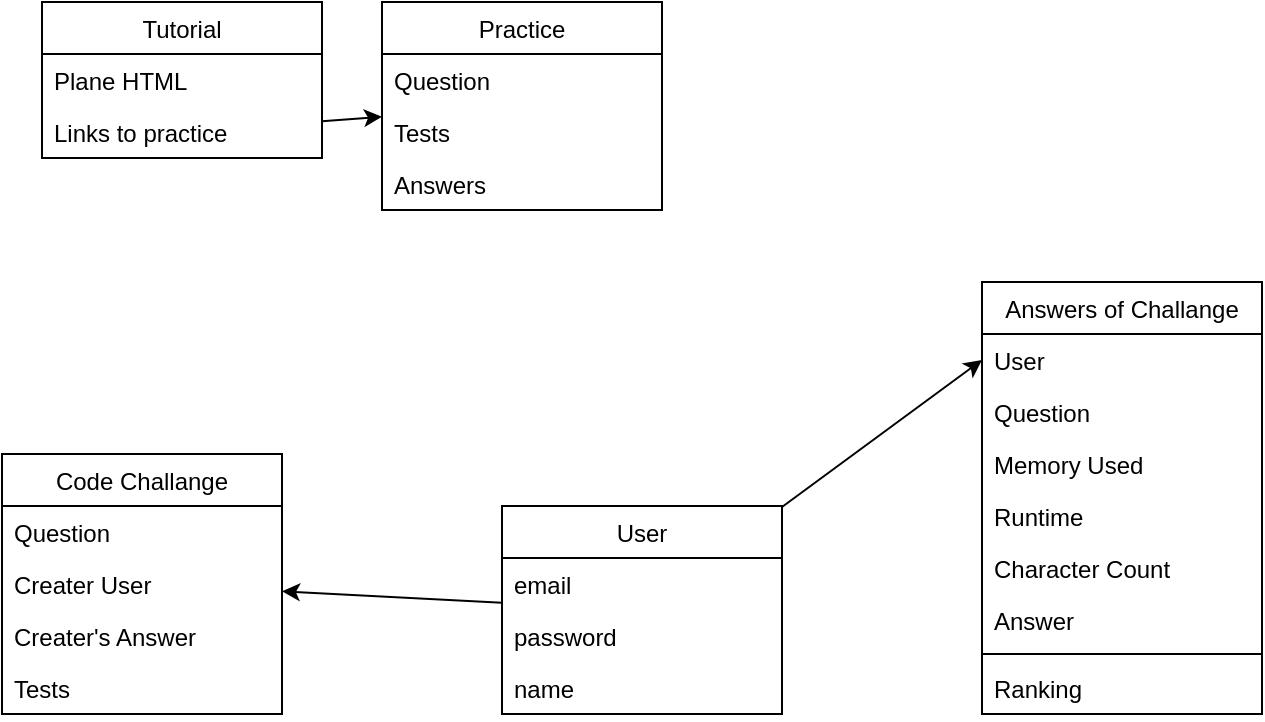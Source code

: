 <mxfile version="13.7.9" type="device"><diagram id="Cio3EL1TElh7M_qLvH1y" name="Page-1"><mxGraphModel dx="1038" dy="607" grid="1" gridSize="10" guides="1" tooltips="1" connect="1" arrows="1" fold="1" page="1" pageScale="1" pageWidth="700" pageHeight="600" math="0" shadow="0"><root><mxCell id="0"/><mxCell id="1" parent="0"/><mxCell id="wwYWrDYzLke6Og9ZQbJo-1" value="Tutorial" style="swimlane;fontStyle=0;childLayout=stackLayout;horizontal=1;startSize=26;fillColor=none;horizontalStack=0;resizeParent=1;resizeParentMax=0;resizeLast=0;collapsible=1;marginBottom=0;" parent="1" vertex="1"><mxGeometry x="40" y="40" width="140" height="78" as="geometry"/></mxCell><mxCell id="wwYWrDYzLke6Og9ZQbJo-2" value="Plane HTML" style="text;strokeColor=none;fillColor=none;align=left;verticalAlign=top;spacingLeft=4;spacingRight=4;overflow=hidden;rotatable=0;points=[[0,0.5],[1,0.5]];portConstraint=eastwest;" parent="wwYWrDYzLke6Og9ZQbJo-1" vertex="1"><mxGeometry y="26" width="140" height="26" as="geometry"/></mxCell><mxCell id="wwYWrDYzLke6Og9ZQbJo-3" value="Links to practice" style="text;strokeColor=none;fillColor=none;align=left;verticalAlign=top;spacingLeft=4;spacingRight=4;overflow=hidden;rotatable=0;points=[[0,0.5],[1,0.5]];portConstraint=eastwest;" parent="wwYWrDYzLke6Og9ZQbJo-1" vertex="1"><mxGeometry y="52" width="140" height="26" as="geometry"/></mxCell><mxCell id="wwYWrDYzLke6Og9ZQbJo-5" value="Practice" style="swimlane;fontStyle=0;childLayout=stackLayout;horizontal=1;startSize=26;fillColor=none;horizontalStack=0;resizeParent=1;resizeParentMax=0;resizeLast=0;collapsible=1;marginBottom=0;" parent="1" vertex="1"><mxGeometry x="210" y="40" width="140" height="104" as="geometry"/></mxCell><mxCell id="wwYWrDYzLke6Og9ZQbJo-6" value="Question" style="text;strokeColor=none;fillColor=none;align=left;verticalAlign=top;spacingLeft=4;spacingRight=4;overflow=hidden;rotatable=0;points=[[0,0.5],[1,0.5]];portConstraint=eastwest;" parent="wwYWrDYzLke6Og9ZQbJo-5" vertex="1"><mxGeometry y="26" width="140" height="26" as="geometry"/></mxCell><mxCell id="wwYWrDYzLke6Og9ZQbJo-7" value="Tests" style="text;strokeColor=none;fillColor=none;align=left;verticalAlign=top;spacingLeft=4;spacingRight=4;overflow=hidden;rotatable=0;points=[[0,0.5],[1,0.5]];portConstraint=eastwest;" parent="wwYWrDYzLke6Og9ZQbJo-5" vertex="1"><mxGeometry y="52" width="140" height="26" as="geometry"/></mxCell><mxCell id="wwYWrDYzLke6Og9ZQbJo-8" value="Answers" style="text;strokeColor=none;fillColor=none;align=left;verticalAlign=top;spacingLeft=4;spacingRight=4;overflow=hidden;rotatable=0;points=[[0,0.5],[1,0.5]];portConstraint=eastwest;" parent="wwYWrDYzLke6Og9ZQbJo-5" vertex="1"><mxGeometry y="78" width="140" height="26" as="geometry"/></mxCell><mxCell id="OqkARSihNPARqk--T6g3-1" value="" style="endArrow=classic;html=1;entryX=0;entryY=0.5;entryDx=0;entryDy=0;" edge="1" parent="1" source="wwYWrDYzLke6Og9ZQbJo-21" target="wwYWrDYzLke6Og9ZQbJo-15"><mxGeometry width="50" height="50" relative="1" as="geometry"><mxPoint x="320" y="340" as="sourcePoint"/><mxPoint x="370" y="290" as="targetPoint"/></mxGeometry></mxCell><mxCell id="OqkARSihNPARqk--T6g3-2" value="" style="endArrow=classic;html=1;" edge="1" parent="1" source="wwYWrDYzLke6Og9ZQbJo-3" target="wwYWrDYzLke6Og9ZQbJo-5"><mxGeometry width="50" height="50" relative="1" as="geometry"><mxPoint x="320" y="340" as="sourcePoint"/><mxPoint x="370" y="290" as="targetPoint"/></mxGeometry></mxCell><mxCell id="OqkARSihNPARqk--T6g3-4" value="" style="endArrow=classic;html=1;" edge="1" parent="1" source="wwYWrDYzLke6Og9ZQbJo-21" target="wwYWrDYzLke6Og9ZQbJo-11"><mxGeometry width="50" height="50" relative="1" as="geometry"><mxPoint x="320" y="340" as="sourcePoint"/><mxPoint x="370" y="290" as="targetPoint"/></mxGeometry></mxCell><mxCell id="wwYWrDYzLke6Og9ZQbJo-14" value="Answers of Challange" style="swimlane;fontStyle=0;childLayout=stackLayout;horizontal=1;startSize=26;fillColor=none;horizontalStack=0;resizeParent=1;resizeParentMax=0;resizeLast=0;collapsible=1;marginBottom=0;" parent="1" vertex="1"><mxGeometry x="510" y="180" width="140" height="216" as="geometry"/></mxCell><mxCell id="wwYWrDYzLke6Og9ZQbJo-15" value="User" style="text;strokeColor=none;fillColor=none;align=left;verticalAlign=top;spacingLeft=4;spacingRight=4;overflow=hidden;rotatable=0;points=[[0,0.5],[1,0.5]];portConstraint=eastwest;" parent="wwYWrDYzLke6Og9ZQbJo-14" vertex="1"><mxGeometry y="26" width="140" height="26" as="geometry"/></mxCell><mxCell id="wwYWrDYzLke6Og9ZQbJo-16" value="Question" style="text;strokeColor=none;fillColor=none;align=left;verticalAlign=top;spacingLeft=4;spacingRight=4;overflow=hidden;rotatable=0;points=[[0,0.5],[1,0.5]];portConstraint=eastwest;" parent="wwYWrDYzLke6Og9ZQbJo-14" vertex="1"><mxGeometry y="52" width="140" height="26" as="geometry"/></mxCell><mxCell id="wwYWrDYzLke6Og9ZQbJo-20" value="Memory Used" style="text;strokeColor=none;fillColor=none;align=left;verticalAlign=top;spacingLeft=4;spacingRight=4;overflow=hidden;rotatable=0;points=[[0,0.5],[1,0.5]];portConstraint=eastwest;" parent="wwYWrDYzLke6Og9ZQbJo-14" vertex="1"><mxGeometry y="78" width="140" height="26" as="geometry"/></mxCell><mxCell id="wwYWrDYzLke6Og9ZQbJo-19" value="Runtime" style="text;strokeColor=none;fillColor=none;align=left;verticalAlign=top;spacingLeft=4;spacingRight=4;overflow=hidden;rotatable=0;points=[[0,0.5],[1,0.5]];portConstraint=eastwest;" parent="wwYWrDYzLke6Og9ZQbJo-14" vertex="1"><mxGeometry y="104" width="140" height="26" as="geometry"/></mxCell><mxCell id="wwYWrDYzLke6Og9ZQbJo-27" value="Character Count" style="text;strokeColor=none;fillColor=none;align=left;verticalAlign=top;spacingLeft=4;spacingRight=4;overflow=hidden;rotatable=0;points=[[0,0.5],[1,0.5]];portConstraint=eastwest;" parent="wwYWrDYzLke6Og9ZQbJo-14" vertex="1"><mxGeometry y="130" width="140" height="26" as="geometry"/></mxCell><mxCell id="wwYWrDYzLke6Og9ZQbJo-17" value="Answer" style="text;strokeColor=none;fillColor=none;align=left;verticalAlign=top;spacingLeft=4;spacingRight=4;overflow=hidden;rotatable=0;points=[[0,0.5],[1,0.5]];portConstraint=eastwest;" parent="wwYWrDYzLke6Og9ZQbJo-14" vertex="1"><mxGeometry y="156" width="140" height="26" as="geometry"/></mxCell><mxCell id="wwYWrDYzLke6Og9ZQbJo-26" value="" style="line;strokeWidth=1;fillColor=none;align=left;verticalAlign=middle;spacingTop=-1;spacingLeft=3;spacingRight=3;rotatable=0;labelPosition=right;points=[];portConstraint=eastwest;" parent="wwYWrDYzLke6Og9ZQbJo-14" vertex="1"><mxGeometry y="182" width="140" height="8" as="geometry"/></mxCell><mxCell id="wwYWrDYzLke6Og9ZQbJo-25" value="Ranking" style="text;strokeColor=none;fillColor=none;align=left;verticalAlign=top;spacingLeft=4;spacingRight=4;overflow=hidden;rotatable=0;points=[[0,0.5],[1,0.5]];portConstraint=eastwest;" parent="wwYWrDYzLke6Og9ZQbJo-14" vertex="1"><mxGeometry y="190" width="140" height="26" as="geometry"/></mxCell><mxCell id="wwYWrDYzLke6Og9ZQbJo-21" value="User" style="swimlane;fontStyle=0;childLayout=stackLayout;horizontal=1;startSize=26;fillColor=none;horizontalStack=0;resizeParent=1;resizeParentMax=0;resizeLast=0;collapsible=1;marginBottom=0;" parent="1" vertex="1"><mxGeometry x="270" y="292" width="140" height="104" as="geometry"/></mxCell><mxCell id="wwYWrDYzLke6Og9ZQbJo-22" value="email" style="text;strokeColor=none;fillColor=none;align=left;verticalAlign=top;spacingLeft=4;spacingRight=4;overflow=hidden;rotatable=0;points=[[0,0.5],[1,0.5]];portConstraint=eastwest;" parent="wwYWrDYzLke6Og9ZQbJo-21" vertex="1"><mxGeometry y="26" width="140" height="26" as="geometry"/></mxCell><mxCell id="wwYWrDYzLke6Og9ZQbJo-23" value="password" style="text;strokeColor=none;fillColor=none;align=left;verticalAlign=top;spacingLeft=4;spacingRight=4;overflow=hidden;rotatable=0;points=[[0,0.5],[1,0.5]];portConstraint=eastwest;" parent="wwYWrDYzLke6Og9ZQbJo-21" vertex="1"><mxGeometry y="52" width="140" height="26" as="geometry"/></mxCell><mxCell id="wwYWrDYzLke6Og9ZQbJo-24" value="name" style="text;strokeColor=none;fillColor=none;align=left;verticalAlign=top;spacingLeft=4;spacingRight=4;overflow=hidden;rotatable=0;points=[[0,0.5],[1,0.5]];portConstraint=eastwest;" parent="wwYWrDYzLke6Og9ZQbJo-21" vertex="1"><mxGeometry y="78" width="140" height="26" as="geometry"/></mxCell><mxCell id="wwYWrDYzLke6Og9ZQbJo-9" value="Code Challange" style="swimlane;fontStyle=0;childLayout=stackLayout;horizontal=1;startSize=26;fillColor=none;horizontalStack=0;resizeParent=1;resizeParentMax=0;resizeLast=0;collapsible=1;marginBottom=0;" parent="1" vertex="1"><mxGeometry x="20" y="266" width="140" height="130" as="geometry"/></mxCell><mxCell id="wwYWrDYzLke6Og9ZQbJo-10" value="Question" style="text;strokeColor=none;fillColor=none;align=left;verticalAlign=top;spacingLeft=4;spacingRight=4;overflow=hidden;rotatable=0;points=[[0,0.5],[1,0.5]];portConstraint=eastwest;" parent="wwYWrDYzLke6Og9ZQbJo-9" vertex="1"><mxGeometry y="26" width="140" height="26" as="geometry"/></mxCell><mxCell id="wwYWrDYzLke6Og9ZQbJo-11" value="Creater User" style="text;strokeColor=none;fillColor=none;align=left;verticalAlign=top;spacingLeft=4;spacingRight=4;overflow=hidden;rotatable=0;points=[[0,0.5],[1,0.5]];portConstraint=eastwest;" parent="wwYWrDYzLke6Og9ZQbJo-9" vertex="1"><mxGeometry y="52" width="140" height="26" as="geometry"/></mxCell><mxCell id="wwYWrDYzLke6Og9ZQbJo-13" value="Creater's Answer" style="text;strokeColor=none;fillColor=none;align=left;verticalAlign=top;spacingLeft=4;spacingRight=4;overflow=hidden;rotatable=0;points=[[0,0.5],[1,0.5]];portConstraint=eastwest;" parent="wwYWrDYzLke6Og9ZQbJo-9" vertex="1"><mxGeometry y="78" width="140" height="26" as="geometry"/></mxCell><mxCell id="wwYWrDYzLke6Og9ZQbJo-12" value="Tests" style="text;strokeColor=none;fillColor=none;align=left;verticalAlign=top;spacingLeft=4;spacingRight=4;overflow=hidden;rotatable=0;points=[[0,0.5],[1,0.5]];portConstraint=eastwest;" parent="wwYWrDYzLke6Og9ZQbJo-9" vertex="1"><mxGeometry y="104" width="140" height="26" as="geometry"/></mxCell></root></mxGraphModel></diagram></mxfile>